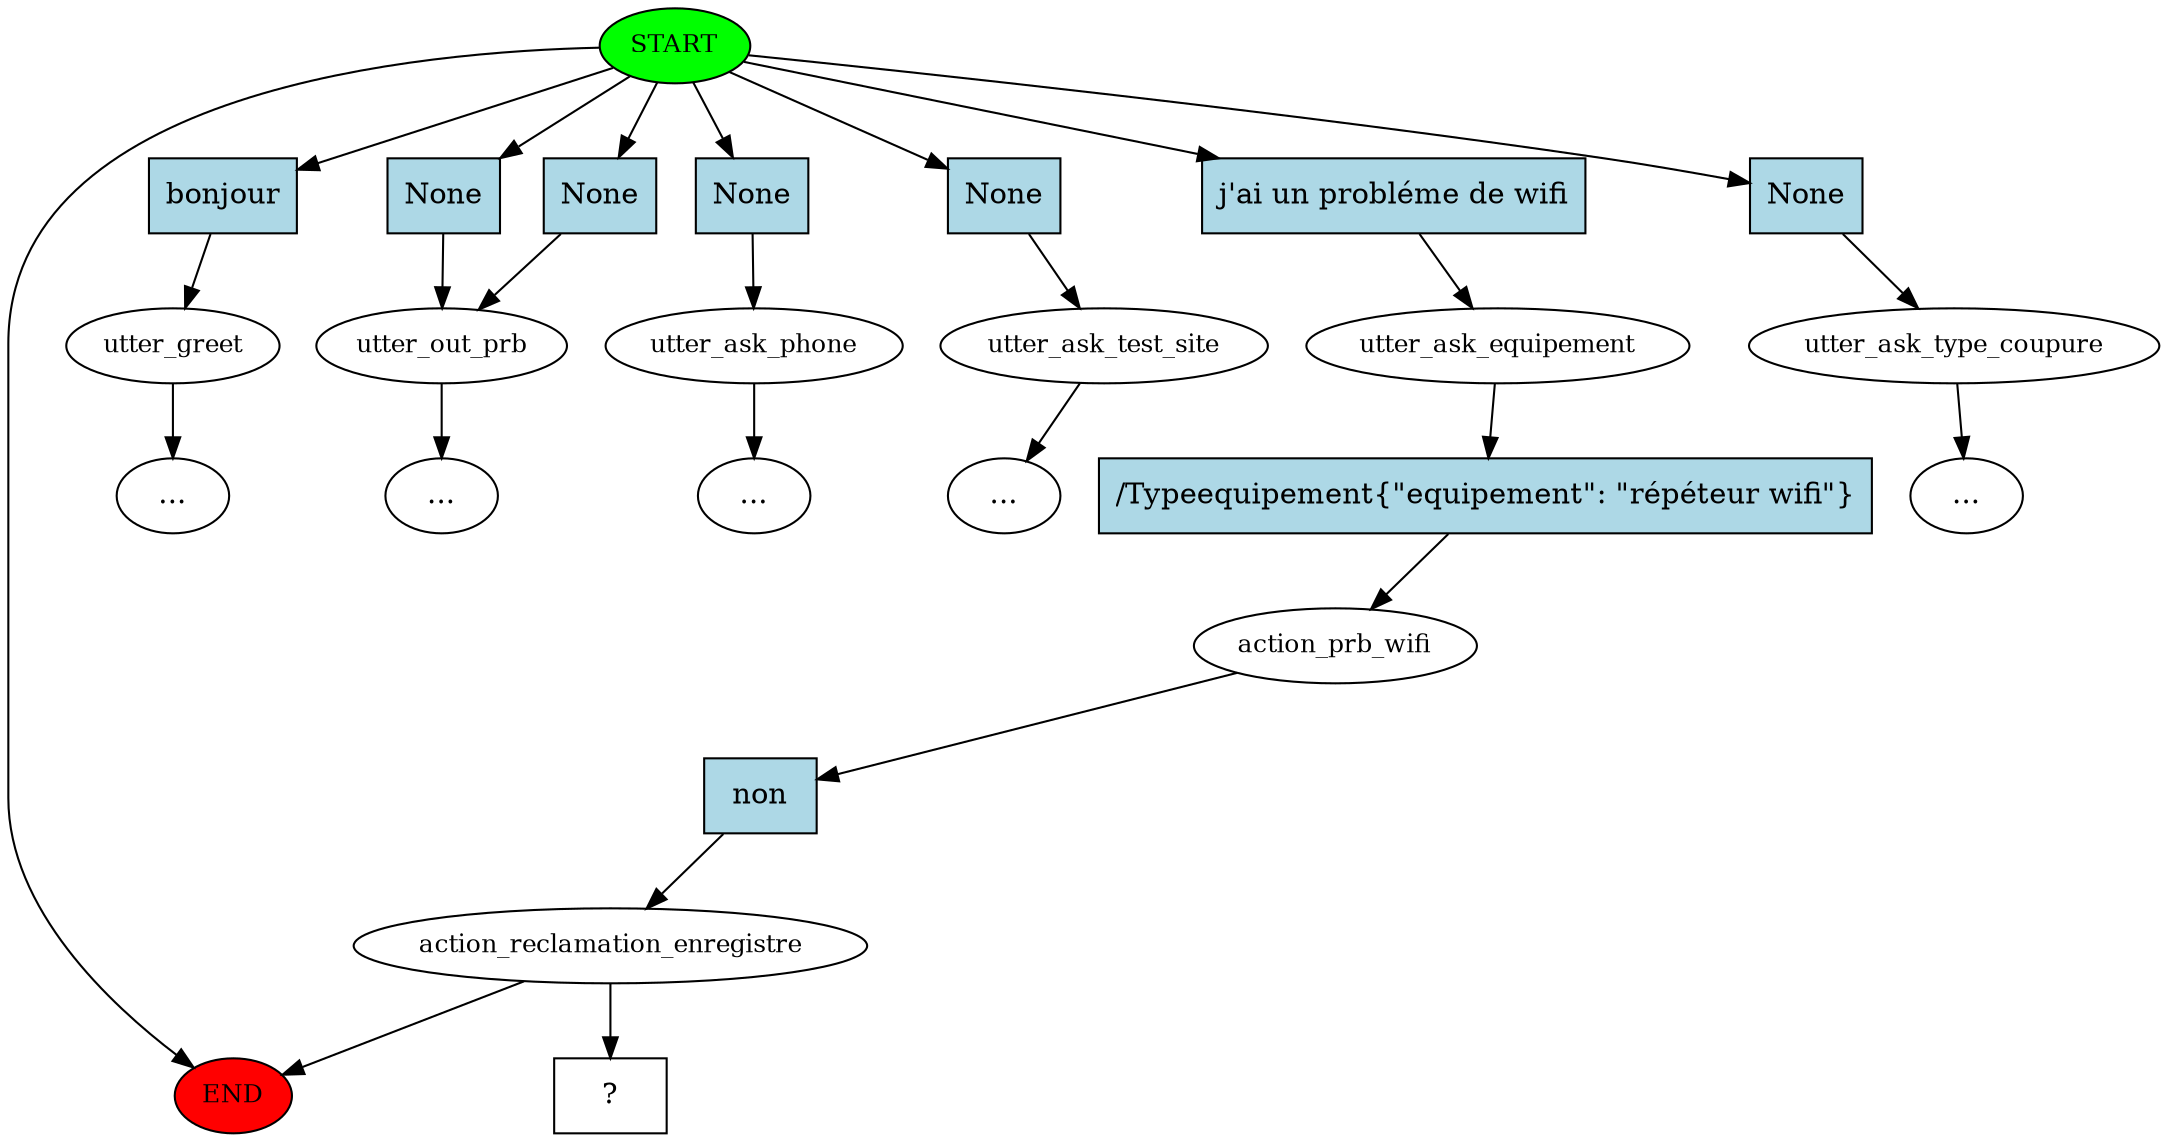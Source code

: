 digraph  {
0 [class="start active", fillcolor=green, fontsize=12, label=START, style=filled];
"-1" [class=end, fillcolor=red, fontsize=12, label=END, style=filled];
1 [class="", fontsize=12, label=utter_greet];
2 [class="", fontsize=12, label=utter_out_prb];
"-5" [class=ellipsis, label="..."];
4 [class="", fontsize=12, label=utter_ask_phone];
"-6" [class=ellipsis, label="..."];
5 [class="", fontsize=12, label=utter_ask_test_site];
"-7" [class=ellipsis, label="..."];
6 [class=active, fontsize=12, label=utter_ask_equipement];
7 [class=active, fontsize=12, label=action_prb_wifi];
8 [class=active, fontsize=12, label=action_reclamation_enregistre];
9 [class="", fontsize=12, label=utter_ask_type_coupure];
"-15" [class=ellipsis, label="..."];
"-16" [class=ellipsis, label="..."];
21 [class="intent dashed active", label="  ?  ", shape=rect];
22 [class=intent, fillcolor=lightblue, label=bonjour, shape=rect, style=filled];
23 [class=intent, fillcolor=lightblue, label=None, shape=rect, style=filled];
24 [class=intent, fillcolor=lightblue, label=None, shape=rect, style=filled];
25 [class=intent, fillcolor=lightblue, label=None, shape=rect, style=filled];
26 [class=intent, fillcolor=lightblue, label=None, shape=rect, style=filled];
27 [class="intent active", fillcolor=lightblue, label="j'ai un probléme de wifi", shape=rect, style=filled];
28 [class=intent, fillcolor=lightblue, label=None, shape=rect, style=filled];
29 [class="intent active", fillcolor=lightblue, label="/Typeequipement{\"equipement\": \"répéteur wifi\"}", shape=rect, style=filled];
30 [class="intent active", fillcolor=lightblue, label=non, shape=rect, style=filled];
0 -> "-1"  [class="", key=NONE, label=""];
0 -> 22  [class="", key=0];
0 -> 23  [class="", key=0];
0 -> 24  [class="", key=0];
0 -> 25  [class="", key=0];
0 -> 26  [class="", key=0];
0 -> 27  [class=active, key=0];
0 -> 28  [class="", key=0];
1 -> "-16"  [class="", key=NONE, label=""];
2 -> "-5"  [class="", key=NONE, label=""];
4 -> "-6"  [class="", key=NONE, label=""];
5 -> "-7"  [class="", key=NONE, label=""];
6 -> 29  [class=active, key=0];
7 -> 30  [class=active, key=0];
8 -> "-1"  [class="", key=NONE, label=""];
8 -> 21  [class=active, key=NONE, label=""];
9 -> "-15"  [class="", key=NONE, label=""];
22 -> 1  [class="", key=0];
23 -> 2  [class="", key=0];
24 -> 2  [class="", key=0];
25 -> 4  [class="", key=0];
26 -> 5  [class="", key=0];
27 -> 6  [class=active, key=0];
28 -> 9  [class="", key=0];
29 -> 7  [class=active, key=0];
30 -> 8  [class=active, key=0];
}
